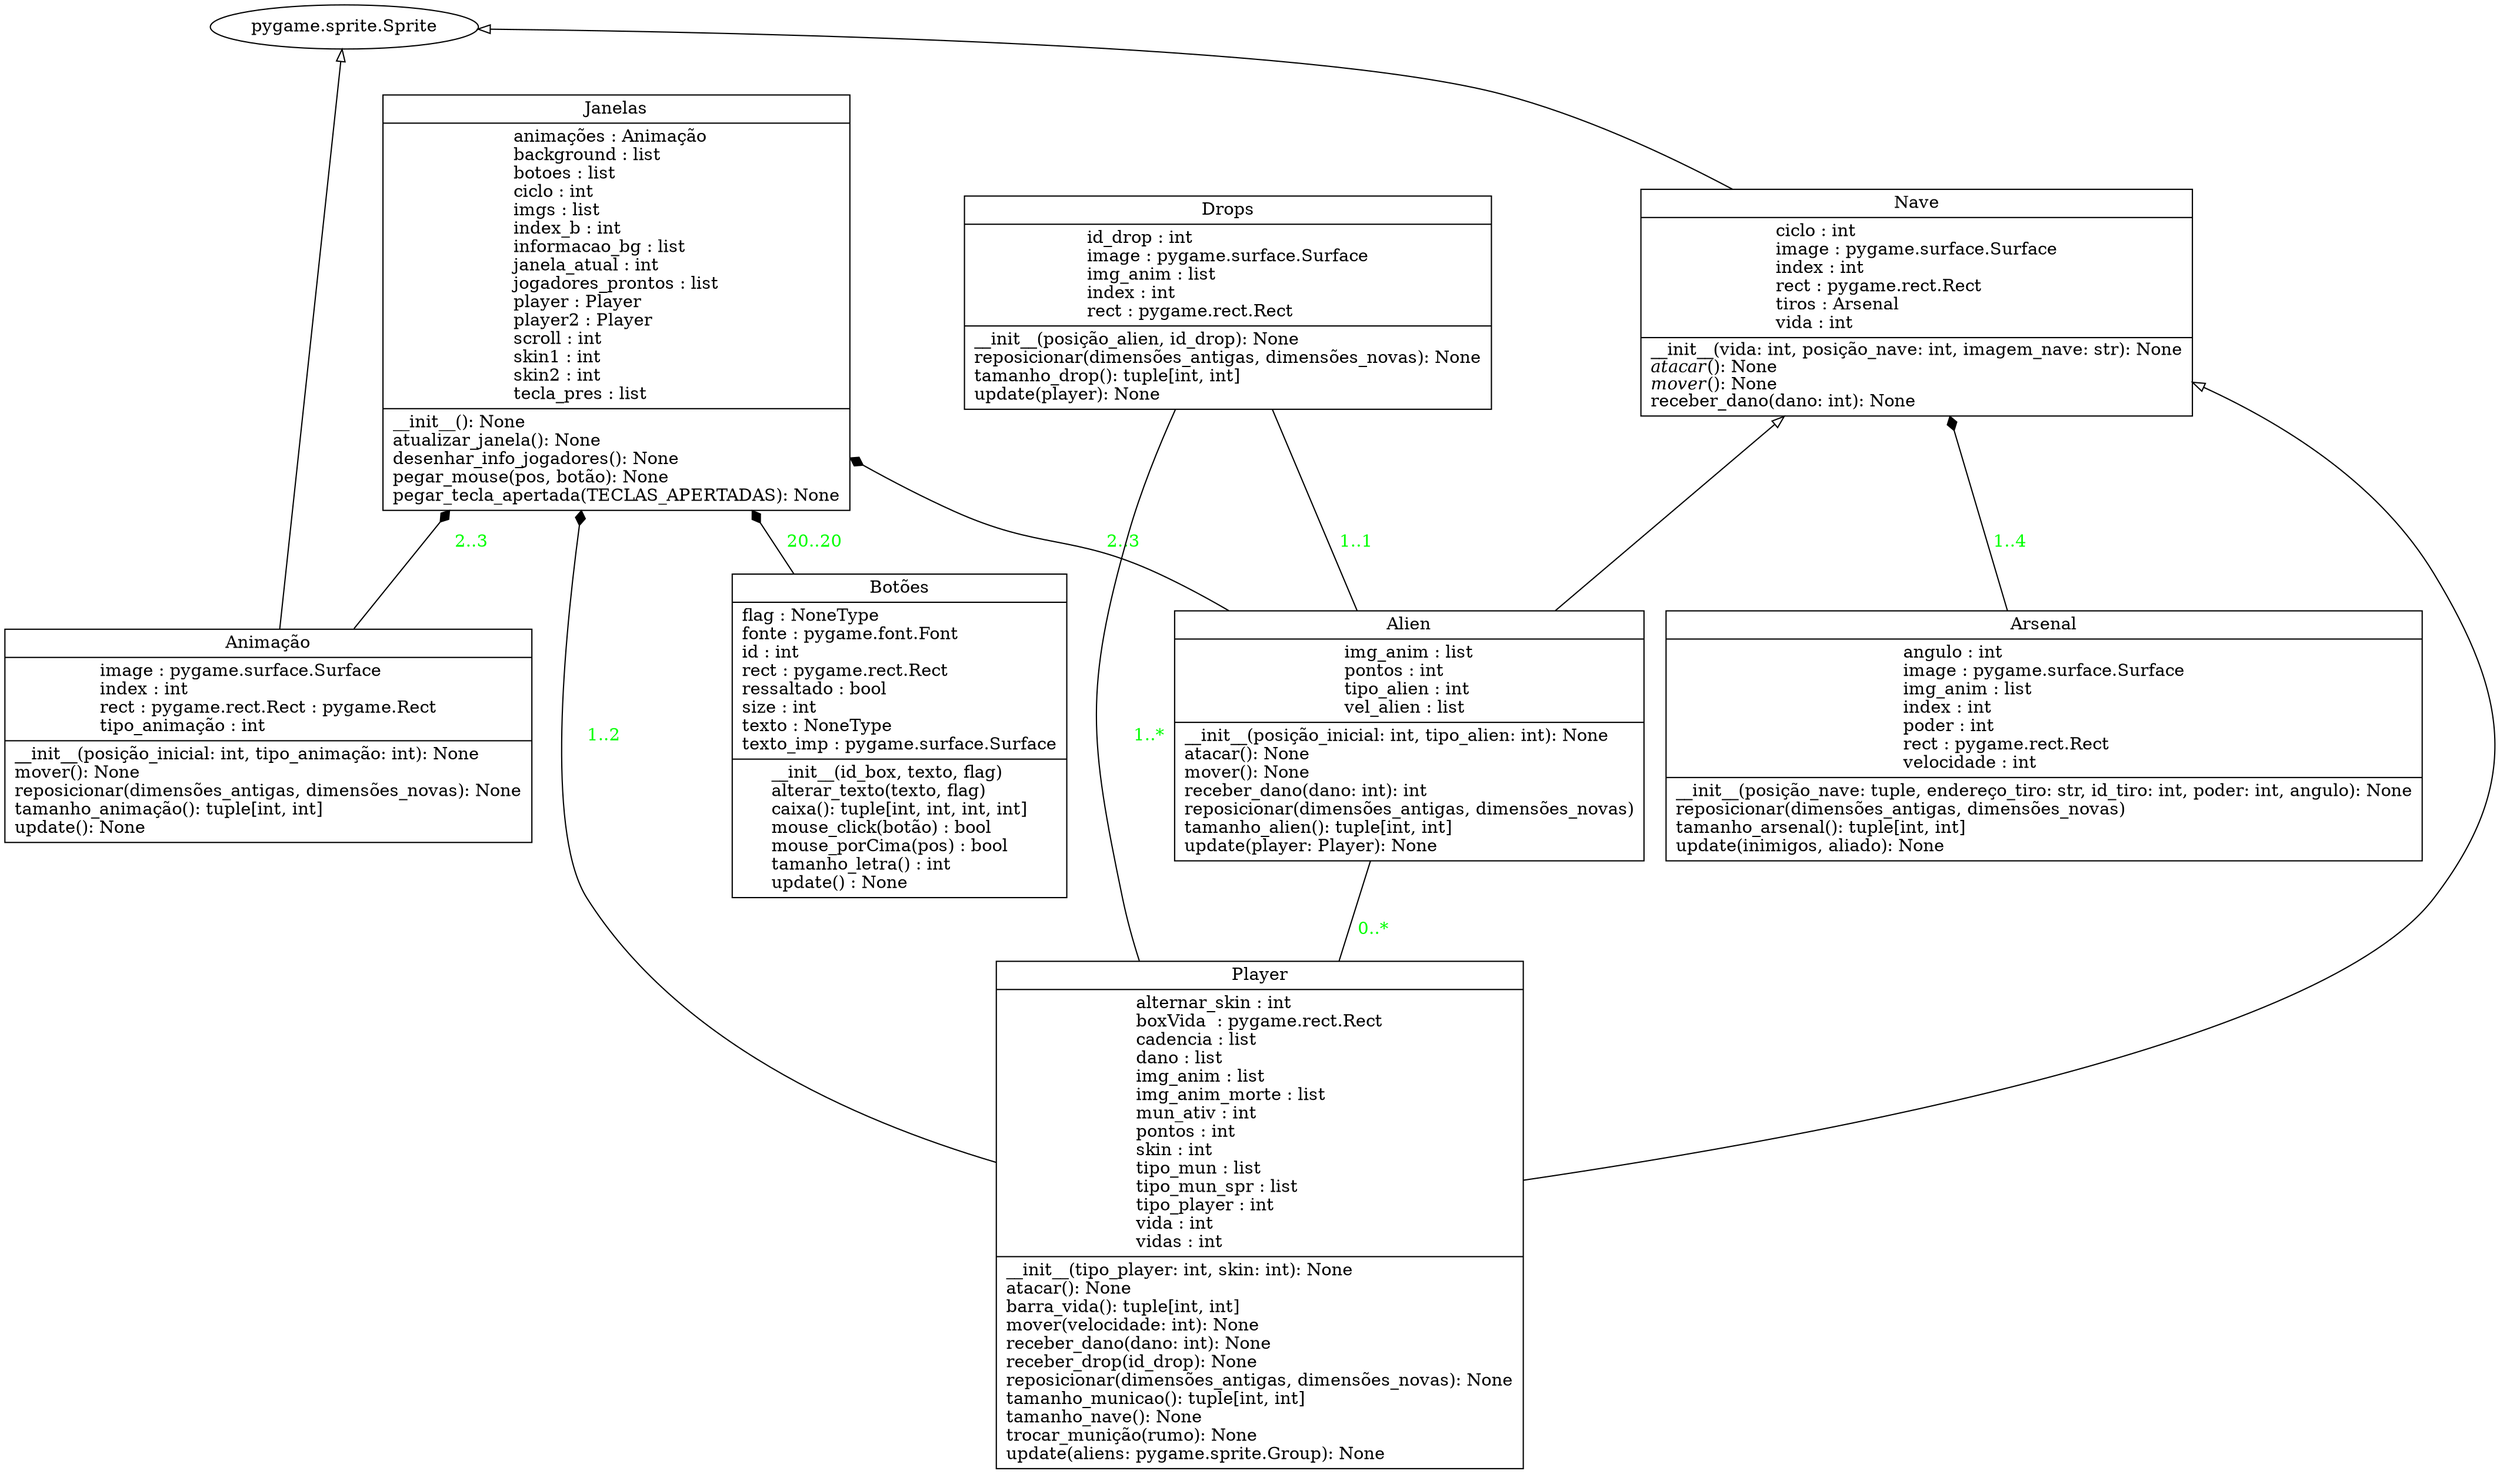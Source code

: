 digraph "classes_JOGO" {
rankdir=BT
charset="utf-8"
"Janelas" [color="black", fontcolor="black", label=<{Janelas|animações : Animação<br ALIGN="LEFT"/>background : list<br ALIGN="LEFT"/>botoes : list<br ALIGN="LEFT"/>ciclo : int<br ALIGN="LEFT"/>imgs : list<br ALIGN="LEFT"/>index_b : int<br ALIGN="LEFT"/>informacao_bg : list<br ALIGN="LEFT"/>janela_atual : int<br ALIGN="LEFT"/>jogadores_prontos : list<br ALIGN="LEFT"/>player : Player<br ALIGN="LEFT"/>player2 : Player<br ALIGN="LEFT"/>scroll : int<br ALIGN="LEFT"/>skin1 : int<br ALIGN="LEFT"/>skin2 : int<br ALIGN="LEFT"/>tecla_pres : list<br ALIGN="LEFT"/>|__init__(): None<br ALIGN="LEFT"/>atualizar_janela(): None<br ALIGN="LEFT"/>desenhar_info_jogadores(): None<br ALIGN="LEFT"/>pegar_mouse(pos, botão): None<br ALIGN="LEFT"/>pegar_tecla_apertada(TECLAS_APERTADAS): None<br ALIGN="LEFT"/>}>, shape="record", style="solid"];
"Nave" [color="black", fontcolor="black", label=<{Nave|ciclo : int<br ALIGN="LEFT"/>image : pygame.surface.Surface<br ALIGN="LEFT"/>index : int<br ALIGN="LEFT"/>rect : pygame.rect.Rect<br ALIGN="LEFT"/>tiros : Arsenal<br ALIGN="LEFT"/>vida : int<br ALIGN="LEFT"/>|__init__(vida: int, posição_nave: int, imagem_nave: str): None<br ALIGN="LEFT"/><I>atacar</I>(): None<br ALIGN="LEFT"/><I>mover</I>(): None<br ALIGN="LEFT"/>receber_dano(dano: int): None<br ALIGN="LEFT"/>}>, shape="record", style="solid"];
"Alien" [color="black", fontcolor="black", label=<{Alien|img_anim : list<br ALIGN="LEFT"/>pontos : int<br ALIGN="LEFT"/>tipo_alien : int<br ALIGN="LEFT"/>vel_alien : list<br ALIGN="LEFT"/>|__init__(posição_inicial: int, tipo_alien: int): None<br ALIGN="LEFT"/>atacar(): None<br ALIGN="LEFT"/>mover(): None<br ALIGN="LEFT"/>receber_dano(dano: int): int<br ALIGN="LEFT"/>reposicionar(dimensões_antigas, dimensões_novas)<br ALIGN="LEFT"/>tamanho_alien(): tuple[int, int]<br ALIGN="LEFT"/>update(player: Player): None<br ALIGN="LEFT"/>}>, shape="record", style="solid"];
"Arsenal" [color="black", fontcolor="black", label=<{Arsenal|angulo : int<br ALIGN="LEFT"/>image : pygame.surface.Surface<br ALIGN="LEFT"/>img_anim : list<br ALIGN="LEFT"/>index : int<br ALIGN="LEFT"/>poder : int<br ALIGN="LEFT"/>rect : pygame.rect.Rect<br ALIGN="LEFT"/>velocidade : int<br ALIGN="LEFT"/>|__init__(posição_nave: tuple, endereço_tiro: str, id_tiro: int, poder: int, angulo): None<br ALIGN="LEFT"/>reposicionar(dimensões_antigas, dimensões_novas)<br ALIGN="LEFT"/>tamanho_arsenal(): tuple[int, int]<br ALIGN="LEFT"/>update(inimigos, aliado): None<br ALIGN="LEFT"/>}>, shape="record", style="solid"];
"Player" [color="black", fontcolor="black", label=<{Player|alternar_skin : int<br ALIGN="LEFT"/>boxVida  : pygame.rect.Rect<br ALIGN="LEFT"/>cadencia : list<br ALIGN="LEFT"/>dano : list<br ALIGN="LEFT"/>img_anim : list<br ALIGN="LEFT"/>img_anim_morte : list<br ALIGN="LEFT"/>mun_ativ : int<br ALIGN="LEFT"/>pontos : int<br ALIGN="LEFT"/>skin : int<br ALIGN="LEFT"/>tipo_mun : list<br ALIGN="LEFT"/>tipo_mun_spr : list<br ALIGN="LEFT"/>tipo_player : int<br ALIGN="LEFT"/>vida : int<br ALIGN="LEFT"/>vidas : int<br ALIGN="LEFT"/>|__init__(tipo_player: int, skin: int): None<br ALIGN="LEFT"/>atacar(): None<br ALIGN="LEFT"/>barra_vida(): tuple[int, int]<br ALIGN="LEFT"/>mover(velocidade: int): None<br ALIGN="LEFT"/>receber_dano(dano: int): None<br ALIGN="LEFT"/>receber_drop(id_drop): None<br ALIGN="LEFT"/>reposicionar(dimensões_antigas, dimensões_novas): None<br ALIGN="LEFT"/>tamanho_municao(): tuple[int, int]<br ALIGN="LEFT"/>tamanho_nave(): None<br ALIGN="LEFT"/>trocar_munição(rumo): None<br ALIGN="LEFT"/>update(aliens: pygame.sprite.Group): None<br ALIGN="LEFT"/>}>, shape="record", style="solid"];
"Animação" [color="black", fontcolor="black", label=<{Animação|image : pygame.surface.Surface<br ALIGN="LEFT"/>index : int<br ALIGN="LEFT"/>rect : pygame.rect.Rect : pygame.Rect<br ALIGN="LEFT"/>tipo_animação : int<br ALIGN="LEFT"/>|__init__(posição_inicial: int, tipo_animação: int): None<br ALIGN="LEFT"/>mover(): None<br ALIGN="LEFT"/>reposicionar(dimensões_antigas, dimensões_novas): None<br ALIGN="LEFT"/>tamanho_animação(): tuple[int, int]<br ALIGN="LEFT"/>update(): None<br ALIGN="LEFT"/>}>, shape="record", style="solid"];
"Botões" [color="black", fontcolor="black", label=<{Botões|flag : NoneType<br ALIGN="LEFT"/>fonte : pygame.font.Font <br ALIGN="LEFT"/>id : int<br ALIGN="LEFT"/>rect : pygame.rect.Rect<br ALIGN="LEFT"/>ressaltado : bool<br ALIGN="LEFT"/>size : int<br ALIGN="LEFT"/>texto : NoneType<br ALIGN="LEFT"/>texto_imp : pygame.surface.Surface<br ALIGN="LEFT"/>|__init__(id_box, texto, flag)<br ALIGN="LEFT"/>alterar_texto(texto, flag)<br ALIGN="LEFT"/>caixa(): tuple[int, int, int, int]<br ALIGN="LEFT"/>mouse_click(botão) : bool<br ALIGN="LEFT"/>mouse_porCima(pos) : bool<br ALIGN="LEFT"/>tamanho_letra() : int<br ALIGN="LEFT"/>update() : None<br ALIGN="LEFT"/>}>, shape="record", style="solid"];
"Drops" [color="black", fontcolor="black", label=<{Drops|id_drop : int<br ALIGN="LEFT"/>image : pygame.surface.Surface<br ALIGN="LEFT"/>img_anim : list<br ALIGN="LEFT"/>index : int<br ALIGN="LEFT"/>rect : pygame.rect.Rect<br ALIGN="LEFT"/>|__init__(posição_alien, id_drop): None<br ALIGN="LEFT"/>reposicionar(dimensões_antigas, dimensões_novas): None<br ALIGN="LEFT"/>tamanho_drop(): tuple[int, int]<br ALIGN="LEFT"/>update(player): None<br ALIGN="LEFT"/>}>, shape="record", style="solid"];
"Nave" -> "pygame.sprite.Sprite" [arrowhead="empty", arrowtail="none"];
"Animação" -> "pygame.sprite.Sprite" [arrowhead="empty", arrowtail="none"];
"Arsenal" -> "Nave" [arrowhead="diamond", arrowtail="none", fontcolor="green", label=" 1..4", style="solid"];
"Alien" -> "Nave" [arrowhead="empty", arrowtail="none"];
"Alien" -> "Janelas" [arrowhead="diamond", arrowtail="none",  fontcolor="green", label="  2..3"];
"Alien" -> "Drops" [arrowhead="none",  fontcolor="green", label="  1..1",arrowtail="none", style="solid"];
"Player" -> "Nave" [arrowhead="empty", arrowtail="none"];
"Player" -> "Alien" [arrowhead="none", arrowtail="none",  fontcolor="green", label="  0..*"];
"Player" -> "Drops" [arrowhead="none",  fontcolor="green", label="  1..*",arrowtail="none", style="solid"];
"Player" -> "Janelas" [arrowhead="diamond", arrowtail="none",  fontcolor="green", label="1..2                  "];
"Animação" -> "Janelas" [arrowhead="diamond", arrowtail="none",  fontcolor="green", label="      2..3"];
"Botões" -> "Janelas" [arrowhead="diamond", arrowtail="none",  fontcolor="green", label="  20..20"];
}

